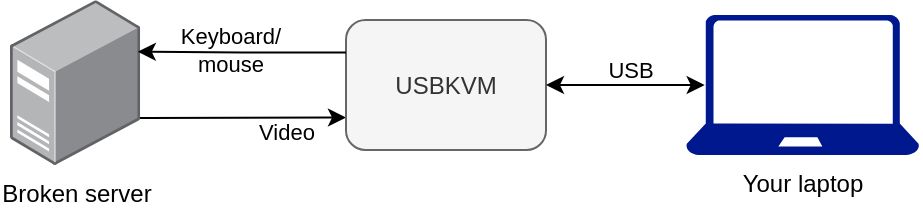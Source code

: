 <mxfile version="22.1.11" type="device">
  <diagram name="Page-1" id="L28p6pFNXO06Y9sNVYPo">
    <mxGraphModel dx="263" dy="275" grid="1" gridSize="10" guides="1" tooltips="1" connect="1" arrows="1" fold="1" page="1" pageScale="1" pageWidth="1600" pageHeight="900" math="0" shadow="0">
      <root>
        <mxCell id="0" />
        <mxCell id="1" parent="0" />
        <mxCell id="JLDiek8qjF0u4GcgxNUL-4" style="edgeStyle=orthogonalEdgeStyle;rounded=0;orthogonalLoop=1;jettySize=auto;html=1;entryX=0;entryY=0.75;entryDx=0;entryDy=0;" edge="1" parent="1" target="JLDiek8qjF0u4GcgxNUL-3">
          <mxGeometry relative="1" as="geometry">
            <mxPoint x="267" y="224" as="sourcePoint" />
            <Array as="points">
              <mxPoint x="270" y="224" />
            </Array>
          </mxGeometry>
        </mxCell>
        <mxCell id="JLDiek8qjF0u4GcgxNUL-5" value="Video" style="edgeLabel;html=1;align=center;verticalAlign=middle;resizable=0;points=[];" vertex="1" connectable="0" parent="JLDiek8qjF0u4GcgxNUL-4">
          <mxGeometry x="0.279" y="-1" relative="1" as="geometry">
            <mxPoint x="7" y="6" as="offset" />
          </mxGeometry>
        </mxCell>
        <mxCell id="JLDiek8qjF0u4GcgxNUL-1" value="Broken server" style="image;points=[];aspect=fixed;html=1;align=center;shadow=0;dashed=0;image=img/lib/allied_telesis/computer_and_terminals/Server_Desktop.svg;" vertex="1" parent="1">
          <mxGeometry x="202" y="165" width="65.08" height="82.5" as="geometry" />
        </mxCell>
        <mxCell id="JLDiek8qjF0u4GcgxNUL-2" value="Your laptop" style="sketch=0;aspect=fixed;pointerEvents=1;shadow=0;dashed=0;html=1;strokeColor=none;labelPosition=center;verticalLabelPosition=bottom;verticalAlign=top;align=center;fillColor=#00188D;shape=mxgraph.azure.laptop" vertex="1" parent="1">
          <mxGeometry x="540" y="172.5" width="116.67" height="70" as="geometry" />
        </mxCell>
        <mxCell id="JLDiek8qjF0u4GcgxNUL-3" value="USBKVM" style="rounded=1;whiteSpace=wrap;html=1;fillColor=#f5f5f5;fontColor=#333333;strokeColor=#666666;" vertex="1" parent="1">
          <mxGeometry x="370" y="175" width="100" height="65" as="geometry" />
        </mxCell>
        <mxCell id="JLDiek8qjF0u4GcgxNUL-6" style="edgeStyle=orthogonalEdgeStyle;rounded=0;orthogonalLoop=1;jettySize=auto;html=1;exitX=0;exitY=0.25;exitDx=0;exitDy=0;entryX=0.982;entryY=0.313;entryDx=0;entryDy=0;entryPerimeter=0;" edge="1" parent="1" source="JLDiek8qjF0u4GcgxNUL-3" target="JLDiek8qjF0u4GcgxNUL-1">
          <mxGeometry relative="1" as="geometry" />
        </mxCell>
        <mxCell id="JLDiek8qjF0u4GcgxNUL-7" value="Keyboard/&lt;br&gt;mouse" style="edgeLabel;html=1;align=center;verticalAlign=middle;resizable=0;points=[];labelBackgroundColor=none;" vertex="1" connectable="0" parent="JLDiek8qjF0u4GcgxNUL-6">
          <mxGeometry x="0.027" y="-1" relative="1" as="geometry">
            <mxPoint x="-5" as="offset" />
          </mxGeometry>
        </mxCell>
        <mxCell id="JLDiek8qjF0u4GcgxNUL-8" style="edgeStyle=orthogonalEdgeStyle;rounded=0;orthogonalLoop=1;jettySize=auto;html=1;entryX=0.08;entryY=0.5;entryDx=0;entryDy=0;entryPerimeter=0;startArrow=classic;startFill=1;" edge="1" parent="1" source="JLDiek8qjF0u4GcgxNUL-3" target="JLDiek8qjF0u4GcgxNUL-2">
          <mxGeometry relative="1" as="geometry" />
        </mxCell>
        <mxCell id="JLDiek8qjF0u4GcgxNUL-9" value="USB" style="edgeLabel;html=1;align=center;verticalAlign=middle;resizable=0;points=[];" vertex="1" connectable="0" parent="JLDiek8qjF0u4GcgxNUL-8">
          <mxGeometry x="-0.17" relative="1" as="geometry">
            <mxPoint x="9" y="-8" as="offset" />
          </mxGeometry>
        </mxCell>
      </root>
    </mxGraphModel>
  </diagram>
</mxfile>
